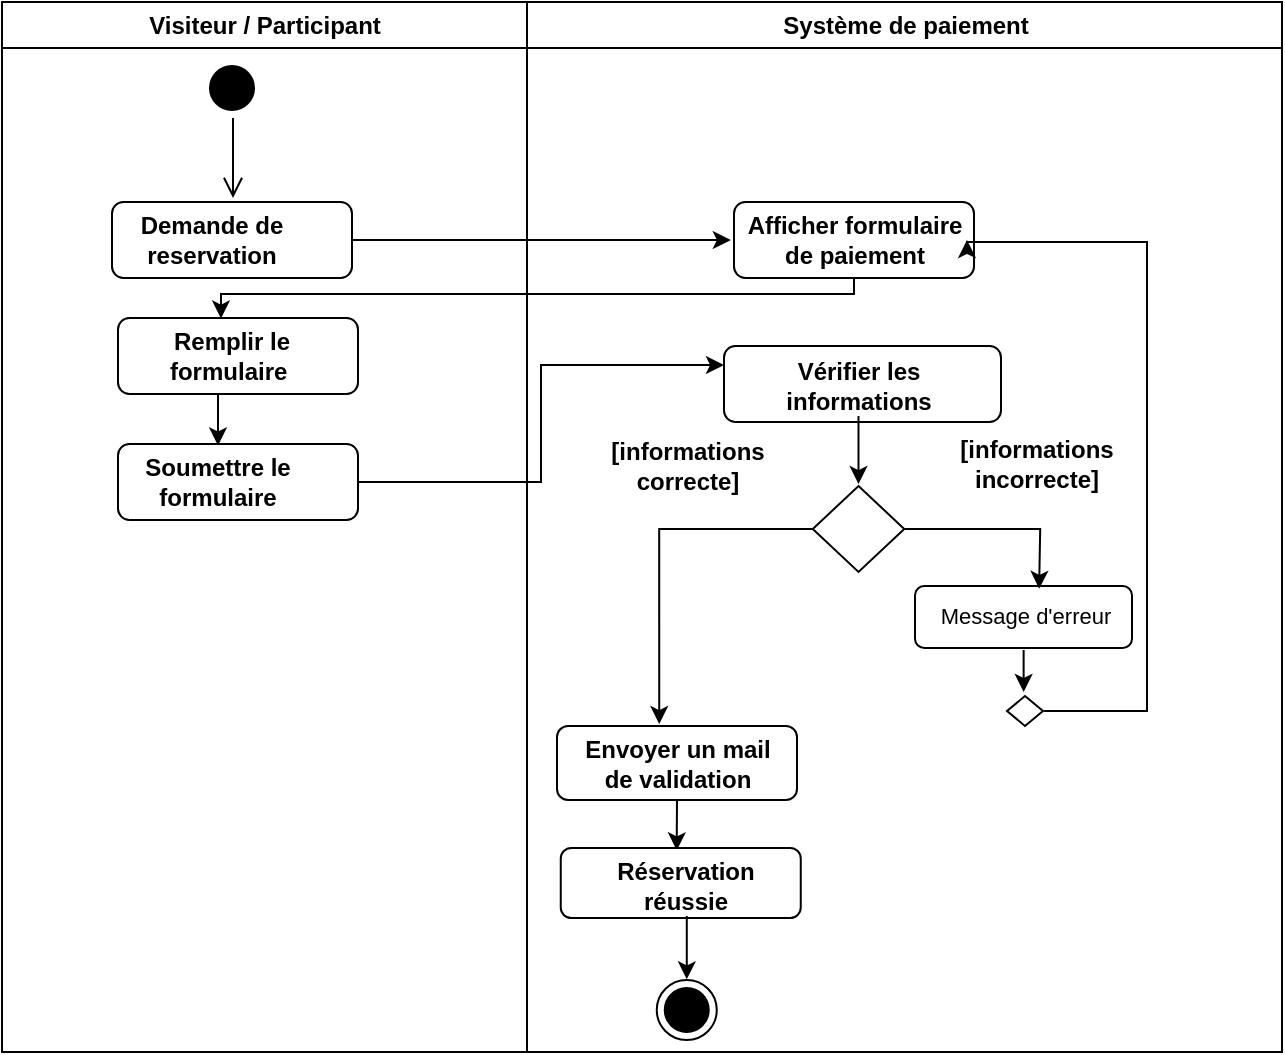 <mxfile version="26.2.14">
  <diagram name="Page-1" id="e7e014a7-5840-1c2e-5031-d8a46d1fe8dd">
    <mxGraphModel dx="1039" dy="623" grid="0" gridSize="10" guides="1" tooltips="1" connect="1" arrows="1" fold="1" page="1" pageScale="1" pageWidth="1169" pageHeight="826" background="none" math="0" shadow="0">
      <root>
        <mxCell id="0" />
        <mxCell id="1" parent="0" />
        <mxCell id="Ec-df3vdIZZ4H335Q0Bi-41" value="Visiteur / Participant" style="swimlane;whiteSpace=wrap;movable=1;resizable=1;rotatable=1;deletable=1;editable=1;locked=0;connectable=1;" vertex="1" parent="1">
          <mxGeometry x="135" y="58" width="262.5" height="525" as="geometry" />
        </mxCell>
        <mxCell id="Ec-df3vdIZZ4H335Q0Bi-42" value="" style="ellipse;shape=startState;fillColor=#000000;strokeColor=#000000;" vertex="1" parent="Ec-df3vdIZZ4H335Q0Bi-41">
          <mxGeometry x="100" y="28" width="30" height="30" as="geometry" />
        </mxCell>
        <mxCell id="Ec-df3vdIZZ4H335Q0Bi-43" value="" style="edgeStyle=elbowEdgeStyle;elbow=horizontal;verticalAlign=bottom;endArrow=open;endSize=8;strokeColor=#000000;endFill=1;rounded=0" edge="1" parent="Ec-df3vdIZZ4H335Q0Bi-41" source="Ec-df3vdIZZ4H335Q0Bi-42">
          <mxGeometry x="100" y="40" as="geometry">
            <mxPoint x="115.5" y="98" as="targetPoint" />
          </mxGeometry>
        </mxCell>
        <mxCell id="Ec-df3vdIZZ4H335Q0Bi-44" style="edgeStyle=orthogonalEdgeStyle;rounded=0;orthogonalLoop=1;jettySize=auto;html=1;" edge="1" parent="Ec-df3vdIZZ4H335Q0Bi-41" source="Ec-df3vdIZZ4H335Q0Bi-45">
          <mxGeometry relative="1" as="geometry">
            <mxPoint x="364.417" y="119" as="targetPoint" />
          </mxGeometry>
        </mxCell>
        <mxCell id="Ec-df3vdIZZ4H335Q0Bi-45" value="" style="rounded=1;whiteSpace=wrap;html=1;" vertex="1" parent="Ec-df3vdIZZ4H335Q0Bi-41">
          <mxGeometry x="55" y="100" width="120" height="38" as="geometry" />
        </mxCell>
        <mxCell id="Ec-df3vdIZZ4H335Q0Bi-46" value="&lt;b&gt;Demande de reservation&lt;/b&gt;" style="text;html=1;align=center;verticalAlign=middle;whiteSpace=wrap;rounded=0;" vertex="1" parent="Ec-df3vdIZZ4H335Q0Bi-41">
          <mxGeometry x="65" y="104" width="80" height="30" as="geometry" />
        </mxCell>
        <mxCell id="Ec-df3vdIZZ4H335Q0Bi-75" value="" style="rounded=1;whiteSpace=wrap;html=1;" vertex="1" parent="Ec-df3vdIZZ4H335Q0Bi-41">
          <mxGeometry x="58" y="158" width="120" height="38" as="geometry" />
        </mxCell>
        <mxCell id="Ec-df3vdIZZ4H335Q0Bi-80" style="edgeStyle=orthogonalEdgeStyle;rounded=0;orthogonalLoop=1;jettySize=auto;html=1;" edge="1" parent="Ec-df3vdIZZ4H335Q0Bi-41">
          <mxGeometry relative="1" as="geometry">
            <mxPoint x="108" y="221.727" as="targetPoint" />
            <mxPoint x="108" y="196" as="sourcePoint" />
          </mxGeometry>
        </mxCell>
        <mxCell id="Ec-df3vdIZZ4H335Q0Bi-76" value="&lt;b&gt;Remplir le formulaire&amp;nbsp;&lt;/b&gt;" style="text;html=1;align=center;verticalAlign=middle;whiteSpace=wrap;rounded=0;" vertex="1" parent="Ec-df3vdIZZ4H335Q0Bi-41">
          <mxGeometry x="75" y="162" width="80" height="30" as="geometry" />
        </mxCell>
        <mxCell id="Ec-df3vdIZZ4H335Q0Bi-81" value="" style="rounded=1;whiteSpace=wrap;html=1;" vertex="1" parent="Ec-df3vdIZZ4H335Q0Bi-41">
          <mxGeometry x="58" y="221" width="120" height="38" as="geometry" />
        </mxCell>
        <mxCell id="Ec-df3vdIZZ4H335Q0Bi-82" value="&lt;b&gt;Soumettre le formulaire&lt;/b&gt;" style="text;html=1;align=center;verticalAlign=middle;whiteSpace=wrap;rounded=0;" vertex="1" parent="Ec-df3vdIZZ4H335Q0Bi-41">
          <mxGeometry x="68" y="225" width="80" height="30" as="geometry" />
        </mxCell>
        <mxCell id="Ec-df3vdIZZ4H335Q0Bi-47" value="Système de paiement" style="swimlane;whiteSpace=wrap;movable=1;resizable=1;rotatable=1;deletable=1;editable=1;locked=0;connectable=1;" vertex="1" parent="1">
          <mxGeometry x="397.5" y="58" width="377.5" height="525" as="geometry" />
        </mxCell>
        <mxCell id="Ec-df3vdIZZ4H335Q0Bi-48" value="" style="rounded=1;whiteSpace=wrap;html=1;" vertex="1" parent="Ec-df3vdIZZ4H335Q0Bi-47">
          <mxGeometry x="98.5" y="172" width="138.5" height="38" as="geometry" />
        </mxCell>
        <mxCell id="Ec-df3vdIZZ4H335Q0Bi-49" style="edgeStyle=orthogonalEdgeStyle;rounded=0;orthogonalLoop=1;jettySize=auto;html=1;" edge="1" parent="Ec-df3vdIZZ4H335Q0Bi-47" source="Ec-df3vdIZZ4H335Q0Bi-50">
          <mxGeometry relative="1" as="geometry">
            <mxPoint x="165.75" y="241.005" as="targetPoint" />
          </mxGeometry>
        </mxCell>
        <mxCell id="Ec-df3vdIZZ4H335Q0Bi-50" value="&lt;b&gt;Vérifier les informations&lt;/b&gt;" style="text;html=1;align=center;verticalAlign=middle;whiteSpace=wrap;rounded=0;" vertex="1" parent="Ec-df3vdIZZ4H335Q0Bi-47">
          <mxGeometry x="103.5" y="177" width="124.5" height="30" as="geometry" />
        </mxCell>
        <mxCell id="Ec-df3vdIZZ4H335Q0Bi-51" style="edgeStyle=orthogonalEdgeStyle;rounded=0;orthogonalLoop=1;jettySize=auto;html=1;entryX=0.426;entryY=-0.027;entryDx=0;entryDy=0;entryPerimeter=0;" edge="1" parent="Ec-df3vdIZZ4H335Q0Bi-47" source="Ec-df3vdIZZ4H335Q0Bi-52" target="Ec-df3vdIZZ4H335Q0Bi-58">
          <mxGeometry relative="1" as="geometry">
            <mxPoint x="71.083" y="292.672" as="targetPoint" />
          </mxGeometry>
        </mxCell>
        <mxCell id="Ec-df3vdIZZ4H335Q0Bi-52" value="" style="rhombus;whiteSpace=wrap;html=1;" vertex="1" parent="Ec-df3vdIZZ4H335Q0Bi-47">
          <mxGeometry x="142.88" y="242" width="45.75" height="43" as="geometry" />
        </mxCell>
        <mxCell id="Ec-df3vdIZZ4H335Q0Bi-53" value="" style="rounded=1;whiteSpace=wrap;html=1;" vertex="1" parent="Ec-df3vdIZZ4H335Q0Bi-47">
          <mxGeometry x="194" y="292" width="108.5" height="31" as="geometry" />
        </mxCell>
        <mxCell id="Ec-df3vdIZZ4H335Q0Bi-54" style="edgeStyle=orthogonalEdgeStyle;rounded=0;orthogonalLoop=1;jettySize=auto;html=1;entryX=0.572;entryY=0.013;entryDx=0;entryDy=0;entryPerimeter=0;" edge="1" parent="Ec-df3vdIZZ4H335Q0Bi-47" source="Ec-df3vdIZZ4H335Q0Bi-52">
          <mxGeometry relative="1" as="geometry">
            <mxPoint x="256.062" y="293.403" as="targetPoint" />
          </mxGeometry>
        </mxCell>
        <mxCell id="Ec-df3vdIZZ4H335Q0Bi-55" value="&lt;span style=&quot;font-size: 11px;&quot;&gt;Message d&#39;erreur&lt;/span&gt;" style="text;html=1;align=center;verticalAlign=middle;whiteSpace=wrap;rounded=0;" vertex="1" parent="Ec-df3vdIZZ4H335Q0Bi-47">
          <mxGeometry x="194" y="291.5" width="110" height="30" as="geometry" />
        </mxCell>
        <mxCell id="Ec-df3vdIZZ4H335Q0Bi-56" value="&lt;b&gt;[informations correcte]&lt;/b&gt;" style="text;html=1;align=center;verticalAlign=middle;whiteSpace=wrap;rounded=0;" vertex="1" parent="Ec-df3vdIZZ4H335Q0Bi-47">
          <mxGeometry x="18" y="217" width="124" height="30" as="geometry" />
        </mxCell>
        <mxCell id="Ec-df3vdIZZ4H335Q0Bi-57" value="&lt;b&gt;[informations incorrecte]&lt;/b&gt;" style="text;html=1;align=center;verticalAlign=middle;whiteSpace=wrap;rounded=0;" vertex="1" parent="Ec-df3vdIZZ4H335Q0Bi-47">
          <mxGeometry x="188.63" y="216" width="133.37" height="30" as="geometry" />
        </mxCell>
        <mxCell id="Ec-df3vdIZZ4H335Q0Bi-58" value="" style="rounded=1;whiteSpace=wrap;html=1;" vertex="1" parent="Ec-df3vdIZZ4H335Q0Bi-47">
          <mxGeometry x="15" y="362" width="120" height="37" as="geometry" />
        </mxCell>
        <mxCell id="Ec-df3vdIZZ4H335Q0Bi-84" style="edgeStyle=orthogonalEdgeStyle;rounded=0;orthogonalLoop=1;jettySize=auto;html=1;exitX=0.5;exitY=1;exitDx=0;exitDy=0;" edge="1" parent="Ec-df3vdIZZ4H335Q0Bi-47">
          <mxGeometry relative="1" as="geometry">
            <mxPoint x="74.833" y="424.199" as="targetPoint" />
            <mxPoint x="75" y="399" as="sourcePoint" />
          </mxGeometry>
        </mxCell>
        <mxCell id="Ec-df3vdIZZ4H335Q0Bi-59" value="&lt;b&gt;Envoyer un mail de validation&lt;/b&gt;" style="text;html=1;align=center;verticalAlign=middle;whiteSpace=wrap;rounded=0;" vertex="1" parent="Ec-df3vdIZZ4H335Q0Bi-47">
          <mxGeometry x="20" y="366" width="110" height="30" as="geometry" />
        </mxCell>
        <mxCell id="Ec-df3vdIZZ4H335Q0Bi-60" value="" style="rounded=1;whiteSpace=wrap;html=1;" vertex="1" parent="Ec-df3vdIZZ4H335Q0Bi-47">
          <mxGeometry x="16.88" y="423" width="120" height="35" as="geometry" />
        </mxCell>
        <mxCell id="Ec-df3vdIZZ4H335Q0Bi-61" style="edgeStyle=orthogonalEdgeStyle;rounded=0;orthogonalLoop=1;jettySize=auto;html=1;" edge="1" parent="Ec-df3vdIZZ4H335Q0Bi-47" source="Ec-df3vdIZZ4H335Q0Bi-62">
          <mxGeometry relative="1" as="geometry">
            <mxPoint x="79.88" y="488.672" as="targetPoint" />
          </mxGeometry>
        </mxCell>
        <mxCell id="Ec-df3vdIZZ4H335Q0Bi-62" value="&lt;b&gt;Réservation réussie&lt;/b&gt;" style="text;html=1;align=center;verticalAlign=middle;whiteSpace=wrap;rounded=0;" vertex="1" parent="Ec-df3vdIZZ4H335Q0Bi-47">
          <mxGeometry x="24.88" y="427" width="110" height="30" as="geometry" />
        </mxCell>
        <mxCell id="Ec-df3vdIZZ4H335Q0Bi-63" value="" style="ellipse;html=1;shape=endState;fillColor=#000000;strokeColor=#000000;" vertex="1" parent="Ec-df3vdIZZ4H335Q0Bi-47">
          <mxGeometry x="64.88" y="489.002" width="30" height="30" as="geometry" />
        </mxCell>
        <mxCell id="Ec-df3vdIZZ4H335Q0Bi-71" value="" style="rounded=1;whiteSpace=wrap;html=1;" vertex="1" parent="Ec-df3vdIZZ4H335Q0Bi-47">
          <mxGeometry x="103.5" y="100" width="120" height="38" as="geometry" />
        </mxCell>
        <mxCell id="Ec-df3vdIZZ4H335Q0Bi-72" value="&lt;b&gt;Afficher formulaire de paiement&lt;/b&gt;" style="text;html=1;align=center;verticalAlign=middle;whiteSpace=wrap;rounded=0;" vertex="1" parent="Ec-df3vdIZZ4H335Q0Bi-47">
          <mxGeometry x="107.5" y="104" width="112.5" height="30" as="geometry" />
        </mxCell>
        <mxCell id="Ec-df3vdIZZ4H335Q0Bi-87" style="edgeStyle=orthogonalEdgeStyle;rounded=0;orthogonalLoop=1;jettySize=auto;html=1;entryX=1;entryY=0.5;entryDx=0;entryDy=0;fontFamily=Helvetica;fontSize=12;fontColor=default;labelBackgroundColor=light-dark(#000000,#000000);exitX=1;exitY=0.5;exitDx=0;exitDy=0;" edge="1" parent="Ec-df3vdIZZ4H335Q0Bi-47" target="Ec-df3vdIZZ4H335Q0Bi-72">
          <mxGeometry relative="1" as="geometry">
            <Array as="points">
              <mxPoint x="310" y="354" />
              <mxPoint x="310" y="120" />
              <mxPoint x="220" y="120" />
            </Array>
            <mxPoint x="250.5" y="120" as="targetPoint" />
            <mxPoint x="258.5" y="354.5" as="sourcePoint" />
          </mxGeometry>
        </mxCell>
        <mxCell id="Ec-df3vdIZZ4H335Q0Bi-89" value="" style="rhombus;whiteSpace=wrap;html=1;fontColor=#000000;fillColor=#FFFFFF;strokeColor=#000000;fillStyle=solid;pointerEvents=0;align=center;verticalAlign=top;fontFamily=Helvetica;fontSize=12;labelBackgroundColor=light-dark(#000000,#000000);" vertex="1" parent="Ec-df3vdIZZ4H335Q0Bi-47">
          <mxGeometry x="240" y="347" width="18" height="15" as="geometry" />
        </mxCell>
        <mxCell id="Ec-df3vdIZZ4H335Q0Bi-69" style="edgeStyle=orthogonalEdgeStyle;rounded=0;orthogonalLoop=1;jettySize=auto;html=1;" edge="1" parent="1">
          <mxGeometry relative="1" as="geometry">
            <mxPoint x="645.833" y="403.0" as="targetPoint" />
            <mxPoint x="645.8" y="382" as="sourcePoint" />
          </mxGeometry>
        </mxCell>
        <mxCell id="Ec-df3vdIZZ4H335Q0Bi-79" style="edgeStyle=orthogonalEdgeStyle;rounded=0;orthogonalLoop=1;jettySize=auto;html=1;entryX=0.429;entryY=0.007;entryDx=0;entryDy=0;entryPerimeter=0;" edge="1" parent="1" source="Ec-df3vdIZZ4H335Q0Bi-71" target="Ec-df3vdIZZ4H335Q0Bi-75">
          <mxGeometry relative="1" as="geometry">
            <Array as="points">
              <mxPoint x="561" y="204" />
              <mxPoint x="245" y="204" />
            </Array>
          </mxGeometry>
        </mxCell>
        <mxCell id="Ec-df3vdIZZ4H335Q0Bi-83" style="edgeStyle=orthogonalEdgeStyle;rounded=0;orthogonalLoop=1;jettySize=auto;html=1;entryX=0;entryY=0.25;entryDx=0;entryDy=0;" edge="1" parent="1" source="Ec-df3vdIZZ4H335Q0Bi-81" target="Ec-df3vdIZZ4H335Q0Bi-48">
          <mxGeometry relative="1" as="geometry" />
        </mxCell>
      </root>
    </mxGraphModel>
  </diagram>
</mxfile>
